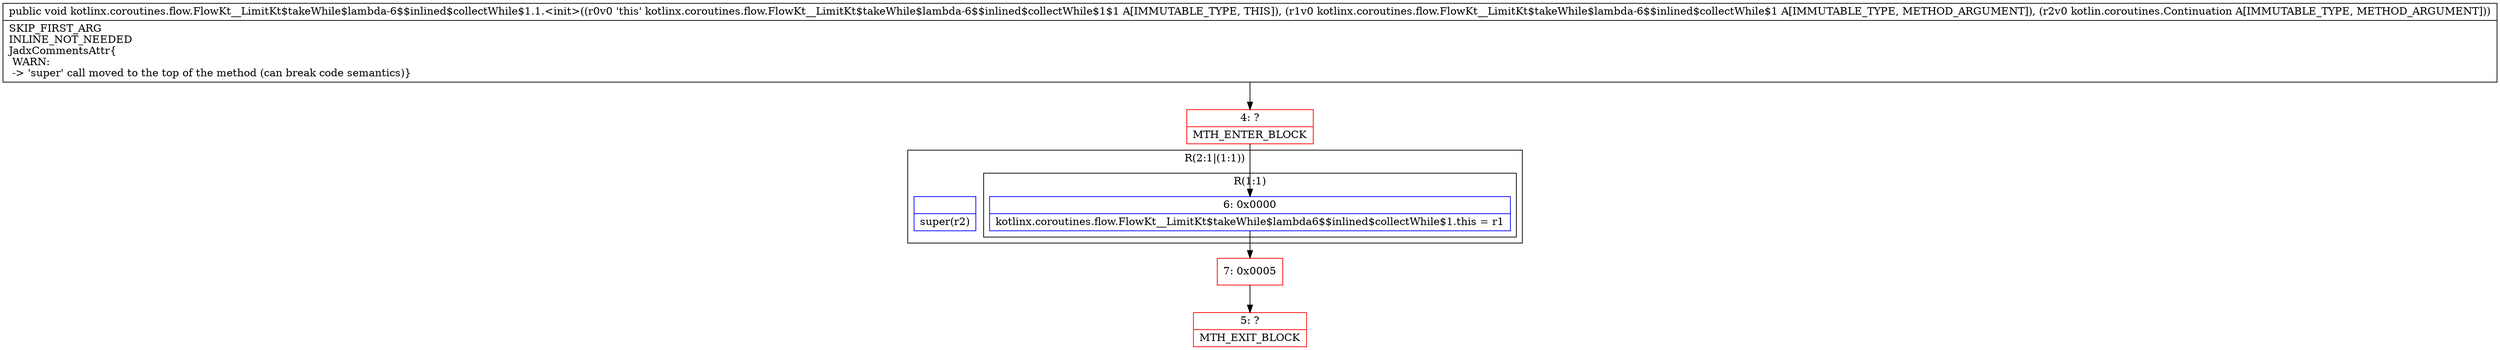 digraph "CFG forkotlinx.coroutines.flow.FlowKt__LimitKt$takeWhile$lambda\-6$$inlined$collectWhile$1.1.\<init\>(Lkotlinx\/coroutines\/flow\/FlowKt__LimitKt$takeWhile$lambda\-6$$inlined$collectWhile$1;Lkotlin\/coroutines\/Continuation;)V" {
subgraph cluster_Region_1123248192 {
label = "R(2:1|(1:1))";
node [shape=record,color=blue];
Node_InsnContainer_48374545 [shape=record,label="{|super(r2)\l}"];
subgraph cluster_Region_2008550919 {
label = "R(1:1)";
node [shape=record,color=blue];
Node_6 [shape=record,label="{6\:\ 0x0000|kotlinx.coroutines.flow.FlowKt__LimitKt$takeWhile$lambda6$$inlined$collectWhile$1.this = r1\l}"];
}
}
Node_4 [shape=record,color=red,label="{4\:\ ?|MTH_ENTER_BLOCK\l}"];
Node_7 [shape=record,color=red,label="{7\:\ 0x0005}"];
Node_5 [shape=record,color=red,label="{5\:\ ?|MTH_EXIT_BLOCK\l}"];
MethodNode[shape=record,label="{public void kotlinx.coroutines.flow.FlowKt__LimitKt$takeWhile$lambda\-6$$inlined$collectWhile$1.1.\<init\>((r0v0 'this' kotlinx.coroutines.flow.FlowKt__LimitKt$takeWhile$lambda\-6$$inlined$collectWhile$1$1 A[IMMUTABLE_TYPE, THIS]), (r1v0 kotlinx.coroutines.flow.FlowKt__LimitKt$takeWhile$lambda\-6$$inlined$collectWhile$1 A[IMMUTABLE_TYPE, METHOD_ARGUMENT]), (r2v0 kotlin.coroutines.Continuation A[IMMUTABLE_TYPE, METHOD_ARGUMENT]))  | SKIP_FIRST_ARG\lINLINE_NOT_NEEDED\lJadxCommentsAttr\{\l WARN: \l \-\> 'super' call moved to the top of the method (can break code semantics)\}\l}"];
MethodNode -> Node_4;Node_6 -> Node_7;
Node_4 -> Node_6;
Node_7 -> Node_5;
}

